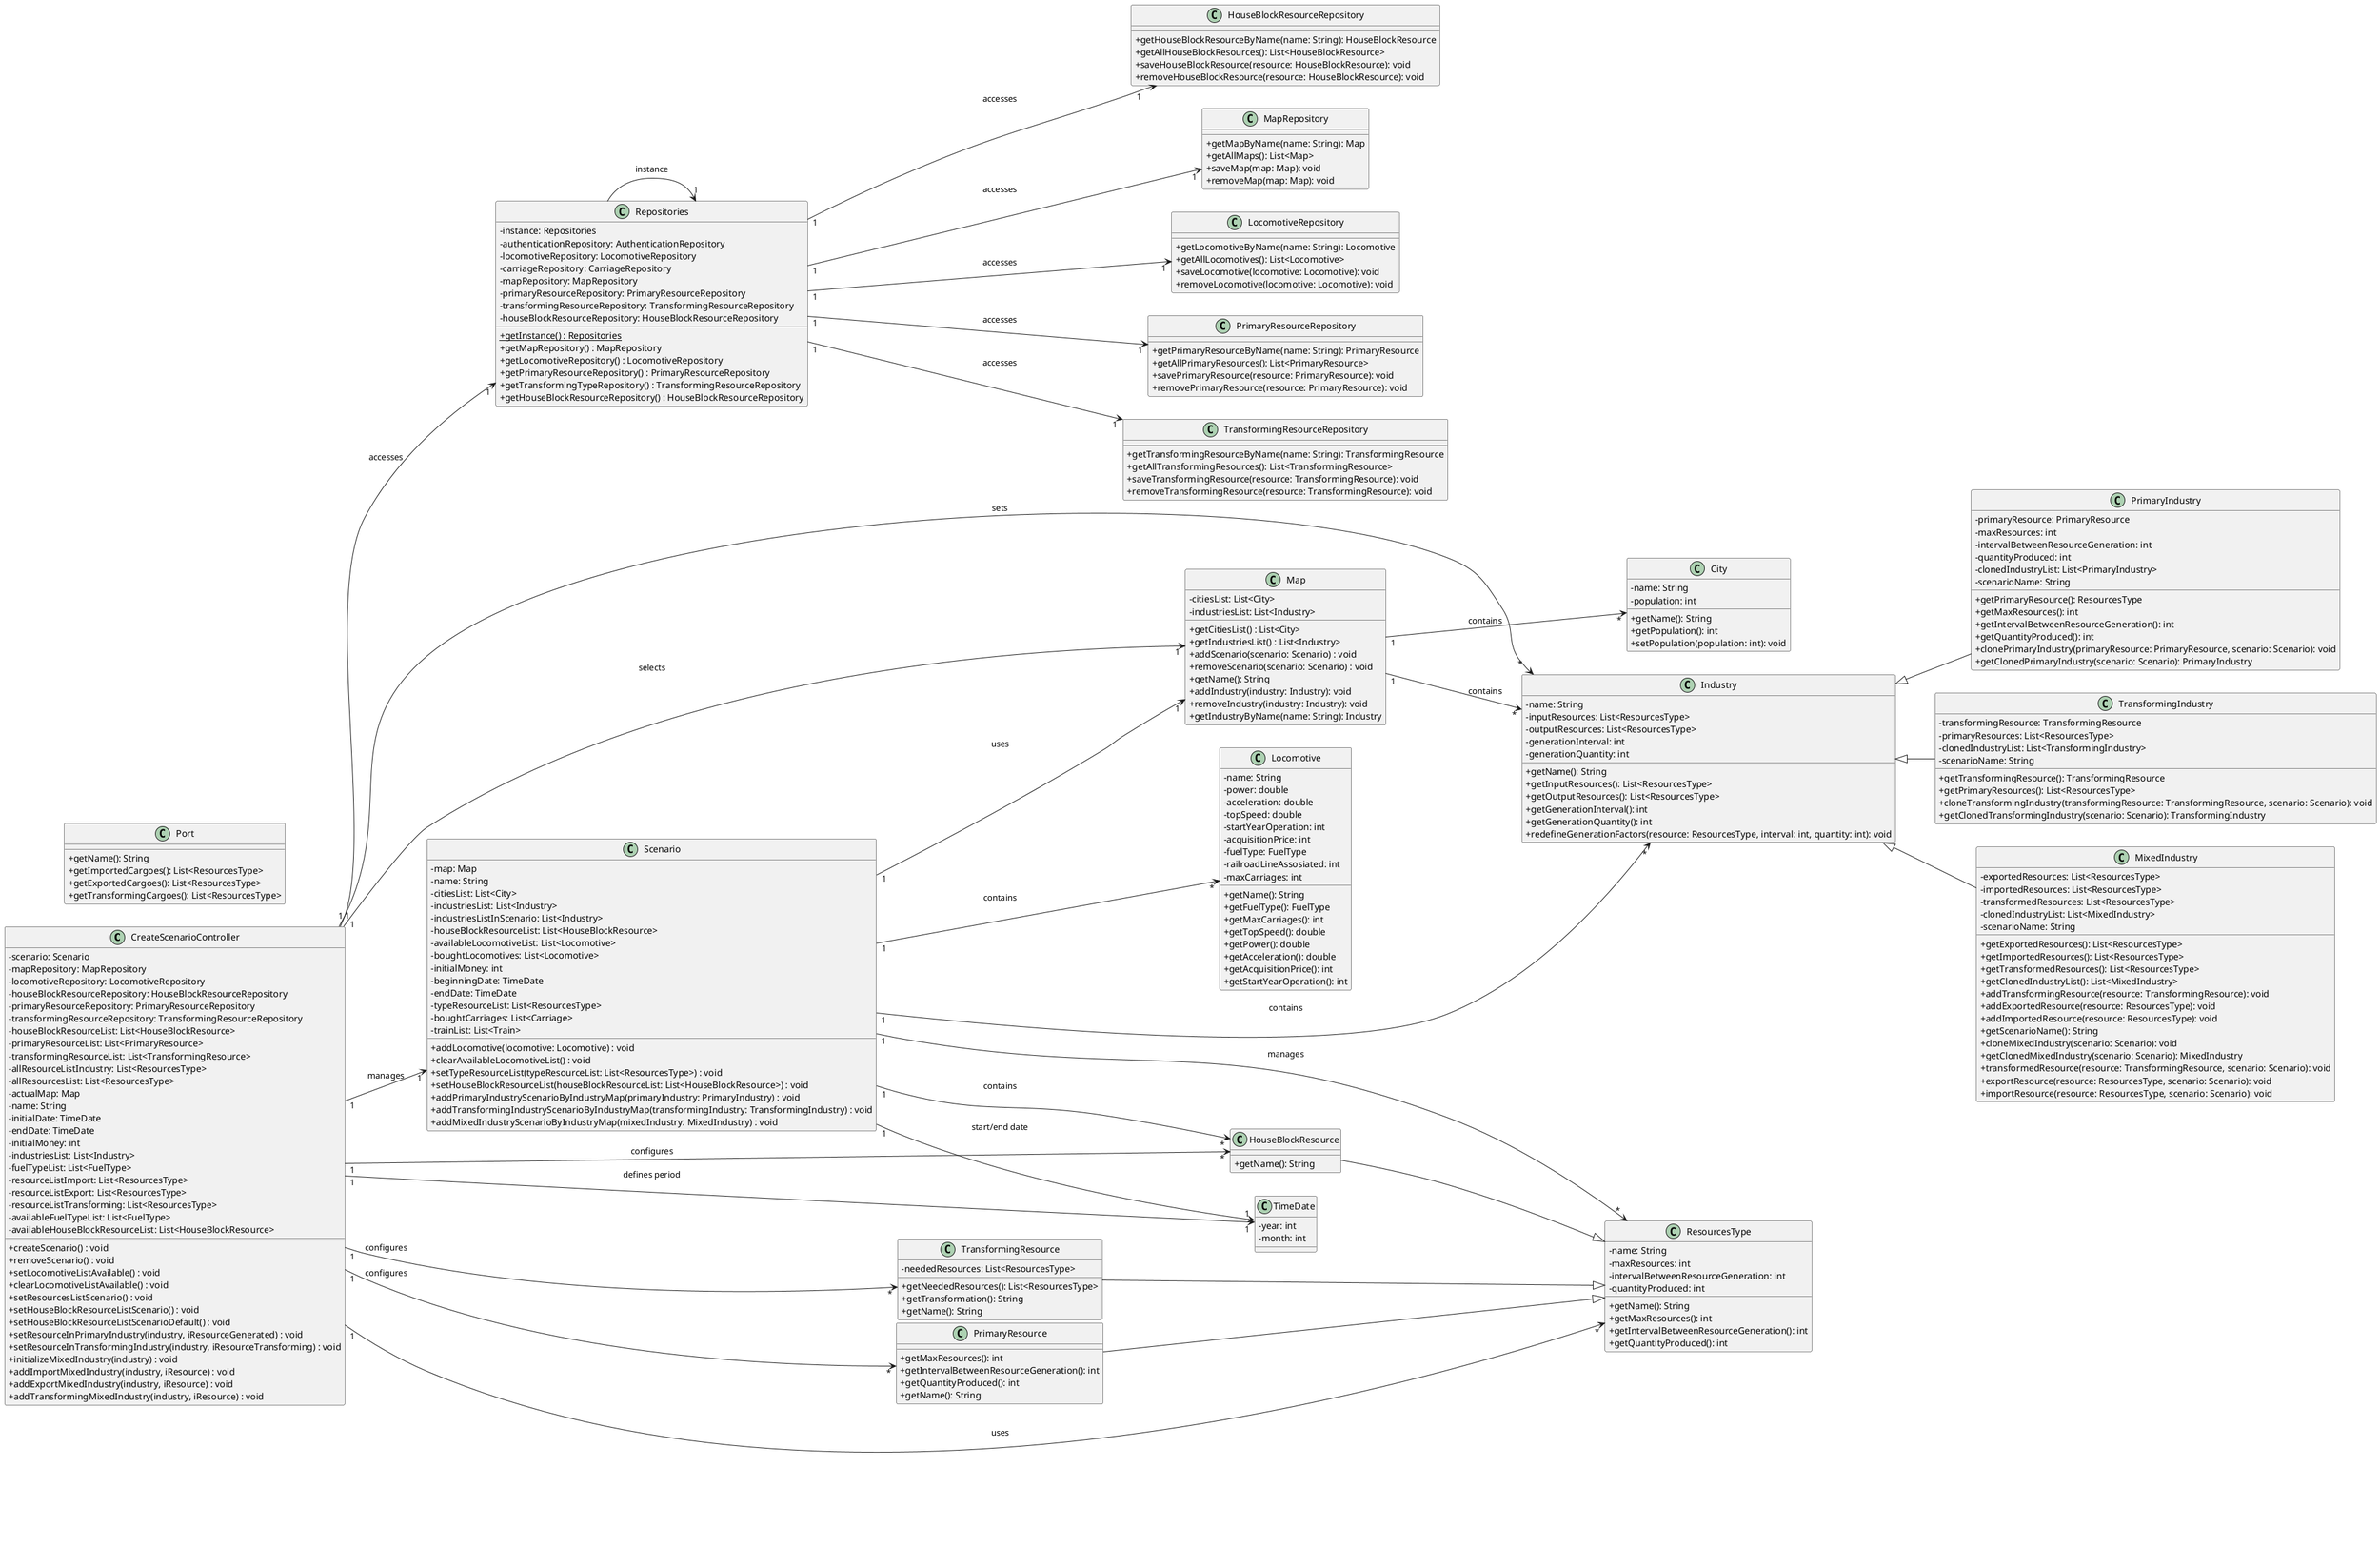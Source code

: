 @startuml
skinparam packageStyle rectangle
skinparam shadowing false
skinparam classAttributeIconSize 0
left to right direction

class CreateScenarioController {
    - scenario: Scenario
    - mapRepository: MapRepository
    - locomotiveRepository: LocomotiveRepository
    - houseBlockResourceRepository: HouseBlockResourceRepository
    - primaryResourceRepository: PrimaryResourceRepository
    - transformingResourceRepository: TransformingResourceRepository
    - houseBlockResourceList: List<HouseBlockResource>
    - primaryResourceList: List<PrimaryResource>
    - transformingResourceList: List<TransformingResource>
    - allResourceListIndustry: List<ResourcesType>
    - allResourcesList: List<ResourcesType>
    - actualMap: Map
    - name: String
    - initialDate: TimeDate
    - endDate: TimeDate
    - initialMoney: int
    - industriesList: List<Industry>
    - fuelTypeList: List<FuelType>
    - resourceListImport: List<ResourcesType>
    - resourceListExport: List<ResourcesType>
    - resourceListTransforming: List<ResourcesType>
    - availableFuelTypeList: List<FuelType>
    - availableHouseBlockResourceList: List<HouseBlockResource>
    + createScenario() : void
    + removeScenario() : void
    + setLocomotiveListAvailable() : void
    + clearLocomotiveListAvailable() : void
    + setResourcesListScenario() : void
    + setHouseBlockResourceListScenario() : void
    + setHouseBlockResourceListScenarioDefault() : void
    + setResourceInPrimaryIndustry(industry, iResourceGenerated) : void
    + setResourceInTransformingIndustry(industry, iResourceTransforming) : void
    + initializeMixedIndustry(industry) : void
    + addImportMixedIndustry(industry, iResource) : void
    + addExportMixedIndustry(industry, iResource) : void
    + addTransformingMixedIndustry(industry, iResource) : void
}

class Scenario {
    - map: Map
    - name: String
    - citiesList: List<City>
    - industriesList: List<Industry>
    - industriesListInScenario: List<Industry>
    - houseBlockResourceList: List<HouseBlockResource>
    - availableLocomotiveList: List<Locomotive>
    - boughtLocomotives: List<Locomotive>
    - initialMoney: int
    - beginningDate: TimeDate
    - endDate: TimeDate
    - typeResourceList: List<ResourcesType>
    - boughtCarriages: List<Carriage>
    - trainList: List<Train>
    + addLocomotive(locomotive: Locomotive) : void
    + clearAvailableLocomotiveList() : void
    + setTypeResourceList(typeResourceList: List<ResourcesType>) : void
    + setHouseBlockResourceList(houseBlockResourceList: List<HouseBlockResource>) : void
    + addPrimaryIndustryScenarioByIndustryMap(primaryIndustry: PrimaryIndustry) : void
    + addTransformingIndustryScenarioByIndustryMap(transformingIndustry: TransformingIndustry) : void
    + addMixedIndustryScenarioByIndustryMap(mixedIndustry: MixedIndustry) : void
}

class Repositories {
    - instance: Repositories
    - authenticationRepository: AuthenticationRepository
    - locomotiveRepository: LocomotiveRepository
    - carriageRepository: CarriageRepository
    - mapRepository: MapRepository
    - primaryResourceRepository: PrimaryResourceRepository
    - transformingResourceRepository: TransformingResourceRepository
    - houseBlockResourceRepository: HouseBlockResourceRepository
    + {static} getInstance() : Repositories
    + getMapRepository() : MapRepository
    + getLocomotiveRepository() : LocomotiveRepository
    + getPrimaryResourceRepository() : PrimaryResourceRepository
    + getTransformingTypeRepository() : TransformingResourceRepository
    + getHouseBlockResourceRepository() : HouseBlockResourceRepository
}

class Map {
    - citiesList: List<City>
    - industriesList: List<Industry>
    + getCitiesList() : List<City>
    + getIndustriesList() : List<Industry>
    + addScenario(scenario: Scenario) : void
    + removeScenario(scenario: Scenario) : void
    + getName(): String
    + addIndustry(industry: Industry): void
    + removeIndustry(industry: Industry): void
    + getIndustryByName(name: String): Industry
}

class Locomotive {
    - name: String
    - power: double
    - acceleration: double
    - topSpeed: double
    - startYearOperation: int
    - acquisitionPrice: int
    - fuelType: FuelType
    - railroadLineAssosiated: int
    - maxCarriages: int
    + getName(): String
    + getFuelType(): FuelType
    + getMaxCarriages(): int
    + getTopSpeed(): double
    + getPower(): double
    + getAcceleration(): double
    + getAcquisitionPrice(): int
    + getStartYearOperation(): int
}

class ResourcesType {
    - name: String
    - maxResources: int
    - intervalBetweenResourceGeneration: int
    - quantityProduced: int
    + getName(): String
    + getMaxResources(): int
    + getIntervalBetweenResourceGeneration(): int
    + getQuantityProduced(): int
}

class Port {
    + getName(): String
    + getImportedCargoes(): List<ResourcesType>
    + getExportedCargoes(): List<ResourcesType>
    + getTransformingCargoes(): List<ResourcesType>
}

class Industry {
    - name: String
    - inputResources: List<ResourcesType>
    - outputResources: List<ResourcesType>
    - generationInterval: int
    - generationQuantity: int
    + getName(): String
    + getInputResources(): List<ResourcesType>
    + getOutputResources(): List<ResourcesType>
    + getGenerationInterval(): int
    + getGenerationQuantity(): int
    + redefineGenerationFactors(resource: ResourcesType, interval: int, quantity: int): void
}

class PrimaryIndustry extends Industry {
    - primaryResource: PrimaryResource
    - maxResources: int
    - intervalBetweenResourceGeneration: int
    - quantityProduced: int
    - clonedIndustryList: List<PrimaryIndustry>
    - scenarioName: String
    + getPrimaryResource(): ResourcesType
    + getMaxResources(): int
    + getIntervalBetweenResourceGeneration(): int
    + getQuantityProduced(): int
    + clonePrimaryIndustry(primaryResource: PrimaryResource, scenario: Scenario): void
    + getClonedPrimaryIndustry(scenario: Scenario): PrimaryIndustry
}

class TransformingIndustry extends Industry {
    - transformingResource: TransformingResource
    - primaryResources: List<ResourcesType>
    - clonedIndustryList: List<TransformingIndustry>
    - scenarioName: String
    + getTransformingResource(): TransformingResource
    + getPrimaryResources(): List<ResourcesType>
    + cloneTransformingIndustry(transformingResource: TransformingResource, scenario: Scenario): void
    + getClonedTransformingIndustry(scenario: Scenario): TransformingIndustry
}

class MixedIndustry extends Industry {
    - exportedResources: List<ResourcesType>
    - importedResources: List<ResourcesType>
    - transformedResources: List<ResourcesType>
    - clonedIndustryList: List<MixedIndustry>
    - scenarioName: String
    + getExportedResources(): List<ResourcesType>
    + getImportedResources(): List<ResourcesType>
    + getTransformedResources(): List<ResourcesType>
    + getClonedIndustryList(): List<MixedIndustry>
    + addTransformingResource(resource: TransformingResource): void
    + addExportedResource(resource: ResourcesType): void
    + addImportedResource(resource: ResourcesType): void
    + getScenarioName(): String
    + cloneMixedIndustry(scenario: Scenario): void
    + getClonedMixedIndustry(scenario: Scenario): MixedIndustry
    + transformedResource(resource: TransformingResource, scenario: Scenario): void
    + exportResource(resource: ResourcesType, scenario: Scenario): void
    + importResource(resource: ResourcesType, scenario: Scenario): void
}

class PrimaryResource {
    + getMaxResources(): int
    + getIntervalBetweenResourceGeneration(): int
    + getQuantityProduced(): int
    + getName(): String
}

class HouseBlockResource {
    + getName(): String
}

class TransformingResource {
    - neededResources: List<ResourcesType>
    + getNeededResources(): List<ResourcesType>
    + getTransformation(): String
    + getName(): String
}

class MapRepository {
    + getMapByName(name: String): Map
    + getAllMaps(): List<Map>
    + saveMap(map: Map): void
    + removeMap(map: Map): void
}

class LocomotiveRepository {
    + getLocomotiveByName(name: String): Locomotive
    + getAllLocomotives(): List<Locomotive>
    + saveLocomotive(locomotive: Locomotive): void
    + removeLocomotive(locomotive: Locomotive): void
}

class PrimaryResourceRepository {
    + getPrimaryResourceByName(name: String): PrimaryResource
    + getAllPrimaryResources(): List<PrimaryResource>
    + savePrimaryResource(resource: PrimaryResource): void
    + removePrimaryResource(resource: PrimaryResource): void
}

class TransformingResourceRepository {
    + getTransformingResourceByName(name: String): TransformingResource
    + getAllTransformingResources(): List<TransformingResource>
    + saveTransformingResource(resource: TransformingResource): void
    + removeTransformingResource(resource: TransformingResource): void
}

class HouseBlockResourceRepository {
    + getHouseBlockResourceByName(name: String): HouseBlockResource
    + getAllHouseBlockResources(): List<HouseBlockResource>
    + saveHouseBlockResource(resource: HouseBlockResource): void
    + removeHouseBlockResource(resource: HouseBlockResource): void
}

class City {
    - name: String
    - population: int
    + getName(): String
    + getPopulation(): int
    + setPopulation(population: int): void
}

class TimeDate {
    - year: int
    - month: int
}

PrimaryResource --|> ResourcesType
HouseBlockResource --|> ResourcesType
TransformingResource --|> ResourcesType

Scenario "1" --> "1" Map : uses
Scenario "1" --> "*" Locomotive : contains
Scenario "1" --> "*" Industry : contains
Scenario "1" --> "*" HouseBlockResource : contains
Scenario "1" --> "*" ResourcesType : manages
Scenario "1" --> "1" TimeDate : start/end date

Map "1" --> "*" Industry : contains
Map "1" --> "*" City : contains

Repositories -> "1" Repositories : instance
Repositories "1" --> "1" MapRepository : accesses
Repositories "1" --> "1" LocomotiveRepository : accesses
Repositories "1" --> "1" PrimaryResourceRepository : accesses
Repositories "1" --> "1" TransformingResourceRepository : accesses
Repositories "1" --> "1" HouseBlockResourceRepository : accesses

CreateScenarioController "1" --> "1" Scenario : manages
CreateScenarioController "1" --> "1" Map : selects
CreateScenarioController "1" --> "*" Industry : sets
CreateScenarioController "1" --> "*" ResourcesType : uses
CreateScenarioController "1" --> "*" HouseBlockResource : configures
CreateScenarioController "1" --> "*" PrimaryResource : configures
CreateScenarioController "1" --> "*" TransformingResource : configures
CreateScenarioController "1" --> "1" TimeDate : defines period
CreateScenarioController "1" --> "1" Repositories : accesses

@enduml
